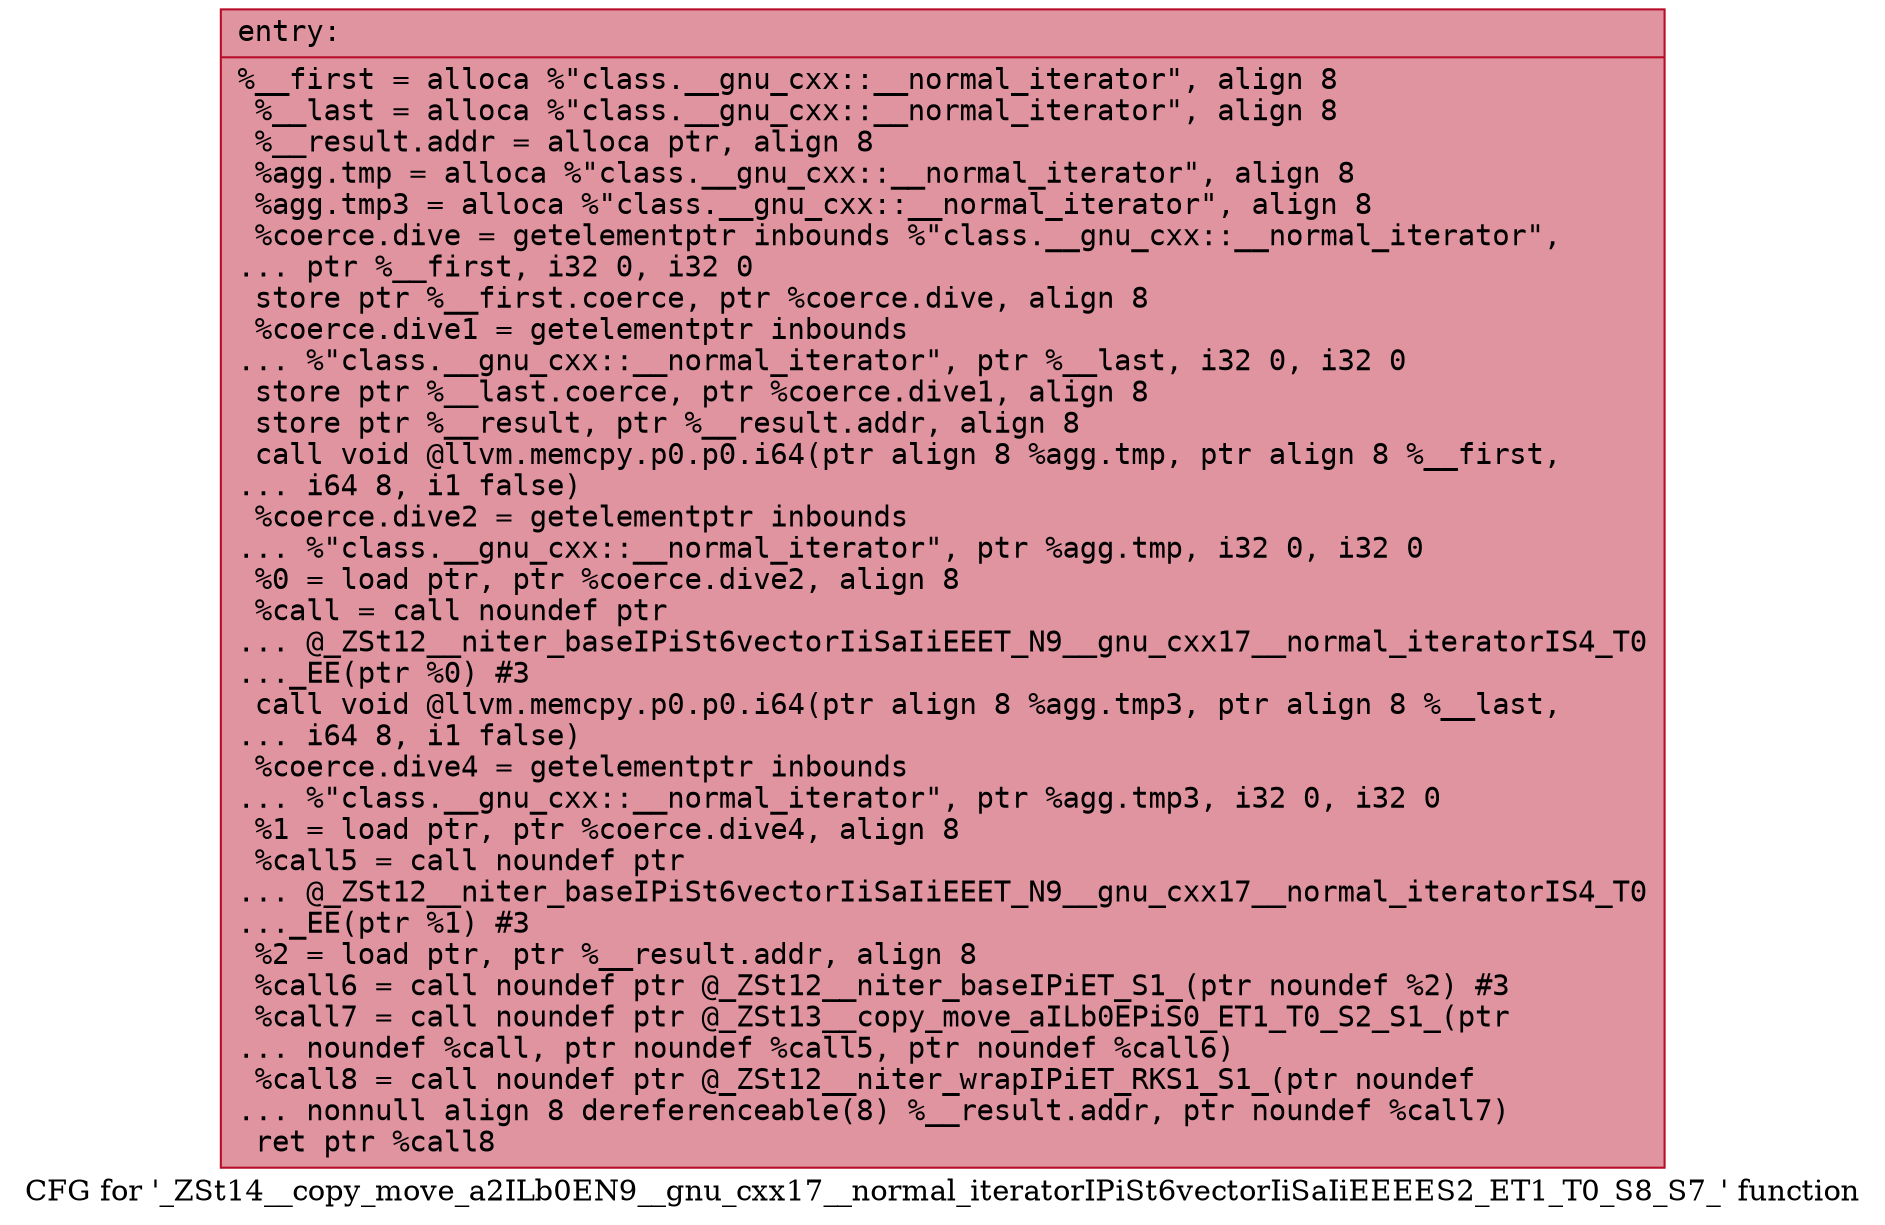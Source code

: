 digraph "CFG for '_ZSt14__copy_move_a2ILb0EN9__gnu_cxx17__normal_iteratorIPiSt6vectorIiSaIiEEEES2_ET1_T0_S8_S7_' function" {
	label="CFG for '_ZSt14__copy_move_a2ILb0EN9__gnu_cxx17__normal_iteratorIPiSt6vectorIiSaIiEEEES2_ET1_T0_S8_S7_' function";

	Node0x56307d646d70 [shape=record,color="#b70d28ff", style=filled, fillcolor="#b70d2870" fontname="Courier",label="{entry:\l|  %__first = alloca %\"class.__gnu_cxx::__normal_iterator\", align 8\l  %__last = alloca %\"class.__gnu_cxx::__normal_iterator\", align 8\l  %__result.addr = alloca ptr, align 8\l  %agg.tmp = alloca %\"class.__gnu_cxx::__normal_iterator\", align 8\l  %agg.tmp3 = alloca %\"class.__gnu_cxx::__normal_iterator\", align 8\l  %coerce.dive = getelementptr inbounds %\"class.__gnu_cxx::__normal_iterator\",\l... ptr %__first, i32 0, i32 0\l  store ptr %__first.coerce, ptr %coerce.dive, align 8\l  %coerce.dive1 = getelementptr inbounds\l... %\"class.__gnu_cxx::__normal_iterator\", ptr %__last, i32 0, i32 0\l  store ptr %__last.coerce, ptr %coerce.dive1, align 8\l  store ptr %__result, ptr %__result.addr, align 8\l  call void @llvm.memcpy.p0.p0.i64(ptr align 8 %agg.tmp, ptr align 8 %__first,\l... i64 8, i1 false)\l  %coerce.dive2 = getelementptr inbounds\l... %\"class.__gnu_cxx::__normal_iterator\", ptr %agg.tmp, i32 0, i32 0\l  %0 = load ptr, ptr %coerce.dive2, align 8\l  %call = call noundef ptr\l... @_ZSt12__niter_baseIPiSt6vectorIiSaIiEEET_N9__gnu_cxx17__normal_iteratorIS4_T0\l..._EE(ptr %0) #3\l  call void @llvm.memcpy.p0.p0.i64(ptr align 8 %agg.tmp3, ptr align 8 %__last,\l... i64 8, i1 false)\l  %coerce.dive4 = getelementptr inbounds\l... %\"class.__gnu_cxx::__normal_iterator\", ptr %agg.tmp3, i32 0, i32 0\l  %1 = load ptr, ptr %coerce.dive4, align 8\l  %call5 = call noundef ptr\l... @_ZSt12__niter_baseIPiSt6vectorIiSaIiEEET_N9__gnu_cxx17__normal_iteratorIS4_T0\l..._EE(ptr %1) #3\l  %2 = load ptr, ptr %__result.addr, align 8\l  %call6 = call noundef ptr @_ZSt12__niter_baseIPiET_S1_(ptr noundef %2) #3\l  %call7 = call noundef ptr @_ZSt13__copy_move_aILb0EPiS0_ET1_T0_S2_S1_(ptr\l... noundef %call, ptr noundef %call5, ptr noundef %call6)\l  %call8 = call noundef ptr @_ZSt12__niter_wrapIPiET_RKS1_S1_(ptr noundef\l... nonnull align 8 dereferenceable(8) %__result.addr, ptr noundef %call7)\l  ret ptr %call8\l}"];
}
